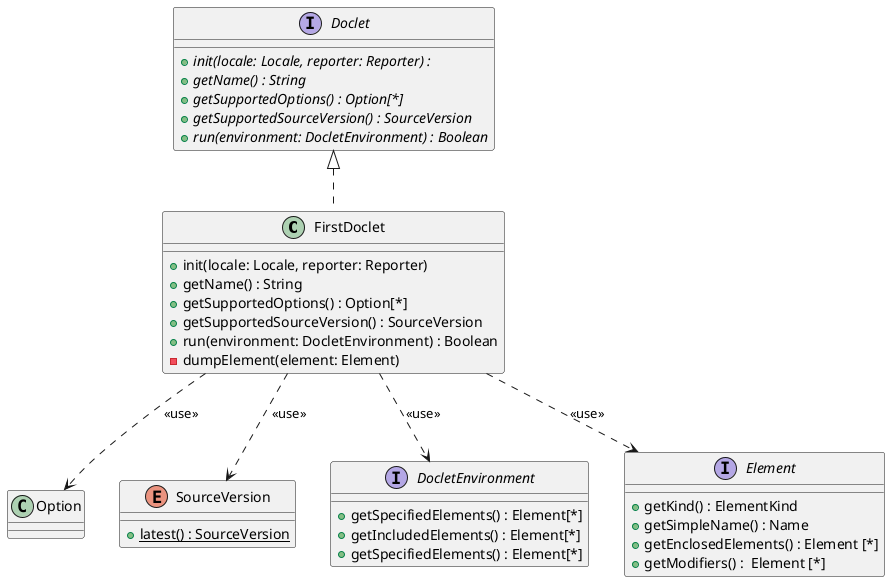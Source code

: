 @startuml
'https://plantuml.com/sequence-diagram
@startuml
class FirstDoclet implements Doclet
{
    + init(locale: Locale, reporter: Reporter)
    + getName() : String
    + getSupportedOptions() : Option[*]
    + getSupportedSourceVersion() : SourceVersion
    + run(environment: DocletEnvironment) : Boolean
    - dumpElement(element: Element)
}

interface Doclet
{
    + init(locale: Locale, reporter: Reporter) : {abstract}
        + getName() : String {abstract}
        + getSupportedOptions() : Option[*] {abstract}
        + getSupportedSourceVersion() : SourceVersion{abstract}
        + run(environment: DocletEnvironment) : Boolean{abstract}

}



class Option

enum SourceVersion
{
  +latest() : SourceVersion {static}
}

interface DocletEnvironment
{
   +getSpecifiedElements() : Element[*]
   +getIncludedElements() : Element[*]
   +getSpecifiedElements() : Element[*]
}

interface Element
{
    +getKind() : ElementKind
    +getSimpleName() : Name
    +getEnclosedElements() : Element [*]
    +getModifiers() :  Element [*]
}

FirstDoclet ..> Element : <<use>>
FirstDoclet ..> DocletEnvironment : <<use>>
FirstDoclet ..> SourceVersion : <<use>>
FirstDoclet ..> Option : <<use>>


@enduml

@enduml